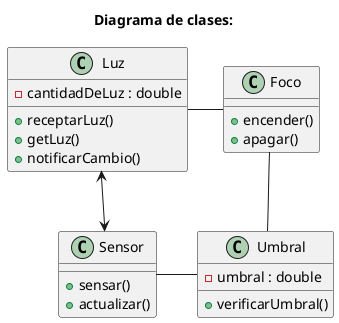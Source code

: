 @startuml
Title Diagrama de clases:

class Luz {
    - cantidadDeLuz : double
    + receptarLuz()
    + getLuz()
    + notificarCambio()
}
class Foco {
    + encender()
    + apagar()
}
class Umbral {
    - umbral : double
    + verificarUmbral()
}
class Sensor {
    + sensar()
    + actualizar()
}


Luz <--> Sensor
Luz --R Foco
Sensor --R Umbral
Umbral --U Foco

@enduml